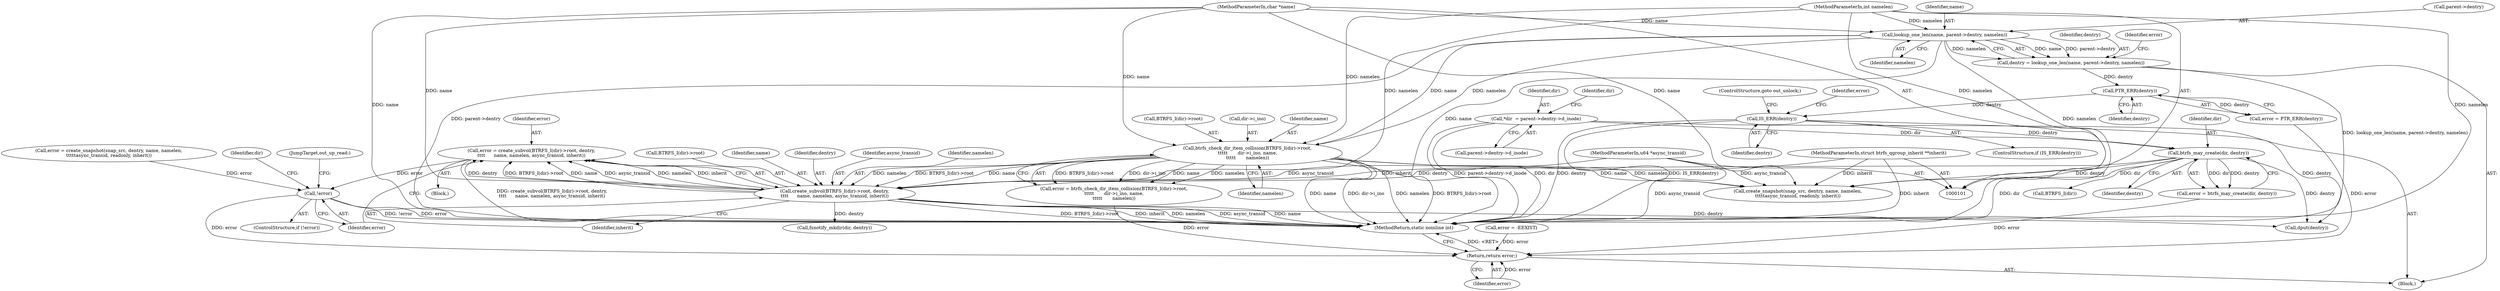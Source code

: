 digraph "0_linux_9c52057c698fb96f8f07e7a4bcf4801a092bda89_1@API" {
"1000211" [label="(Call,error = create_subvol(BTRFS_I(dir)->root, dentry,\n\t\t\t\t      name, namelen, async_transid, inherit))"];
"1000213" [label="(Call,create_subvol(BTRFS_I(dir)->root, dentry,\n\t\t\t\t      name, namelen, async_transid, inherit))"];
"1000161" [label="(Call,btrfs_check_dir_item_collision(BTRFS_I(dir)->root,\n\t\t\t\t\t       dir->i_ino, name,\n\t\t\t\t\t       namelen))"];
"1000128" [label="(Call,lookup_one_len(name, parent->dentry, namelen))"];
"1000103" [label="(MethodParameterIn,char *name)"];
"1000104" [label="(MethodParameterIn,int namelen)"];
"1000153" [label="(Call,btrfs_may_create(dir, dentry))"];
"1000111" [label="(Call,*dir  = parent->dentry->d_inode)"];
"1000139" [label="(Call,IS_ERR(dentry))"];
"1000136" [label="(Call,PTR_ERR(dentry))"];
"1000126" [label="(Call,dentry = lookup_one_len(name, parent->dentry, namelen))"];
"1000106" [label="(MethodParameterIn,u64 *async_transid)"];
"1000108" [label="(MethodParameterIn,struct btrfs_qgroup_inherit **inherit)"];
"1000224" [label="(Call,!error)"];
"1000249" [label="(Return,return error;)"];
"1000137" [label="(Identifier,dentry)"];
"1000109" [label="(Block,)"];
"1000227" [label="(Identifier,dir)"];
"1000250" [label="(Identifier,error)"];
"1000214" [label="(Call,BTRFS_I(dir)->root)"];
"1000141" [label="(ControlStructure,goto out_unlock;)"];
"1000151" [label="(Call,error = btrfs_may_create(dir, dentry))"];
"1000211" [label="(Call,error = create_subvol(BTRFS_I(dir)->root, dentry,\n\t\t\t\t      name, namelen, async_transid, inherit))"];
"1000162" [label="(Call,BTRFS_I(dir)->root)"];
"1000153" [label="(Call,btrfs_may_create(dir, dentry))"];
"1000201" [label="(Call,create_snapshot(snap_src, dentry, name, namelen,\n\t\t\t\t\tasync_transid, readonly, inherit))"];
"1000126" [label="(Call,dentry = lookup_one_len(name, parent->dentry, namelen))"];
"1000219" [label="(Identifier,name)"];
"1000213" [label="(Call,create_subvol(BTRFS_I(dir)->root, dentry,\n\t\t\t\t      name, namelen, async_transid, inherit))"];
"1000129" [label="(Identifier,name)"];
"1000224" [label="(Call,!error)"];
"1000127" [label="(Identifier,dentry)"];
"1000241" [label="(Call,dput(dentry))"];
"1000229" [label="(JumpTarget,out_up_read:)"];
"1000212" [label="(Identifier,error)"];
"1000210" [label="(Block,)"];
"1000218" [label="(Identifier,dentry)"];
"1000112" [label="(Identifier,dir)"];
"1000223" [label="(ControlStructure,if (!error))"];
"1000139" [label="(Call,IS_ERR(dentry))"];
"1000159" [label="(Call,error = btrfs_check_dir_item_collision(BTRFS_I(dir)->root,\n\t\t\t\t\t       dir->i_ino, name,\n\t\t\t\t\t       namelen))"];
"1000170" [label="(Identifier,namelen)"];
"1000161" [label="(Call,btrfs_check_dir_item_collision(BTRFS_I(dir)->root,\n\t\t\t\t\t       dir->i_ino, name,\n\t\t\t\t\t       namelen))"];
"1000163" [label="(Call,BTRFS_I(dir))"];
"1000143" [label="(Identifier,error)"];
"1000136" [label="(Call,PTR_ERR(dentry))"];
"1000249" [label="(Return,return error;)"];
"1000166" [label="(Call,dir->i_ino)"];
"1000104" [label="(MethodParameterIn,int namelen)"];
"1000221" [label="(Identifier,async_transid)"];
"1000106" [label="(MethodParameterIn,u64 *async_transid)"];
"1000128" [label="(Call,lookup_one_len(name, parent->dentry, namelen))"];
"1000133" [label="(Identifier,namelen)"];
"1000155" [label="(Identifier,dentry)"];
"1000220" [label="(Identifier,namelen)"];
"1000222" [label="(Identifier,inherit)"];
"1000123" [label="(Identifier,dir)"];
"1000138" [label="(ControlStructure,if (IS_ERR(dentry)))"];
"1000199" [label="(Call,error = create_snapshot(snap_src, dentry, name, namelen,\n\t\t\t\t\tasync_transid, readonly, inherit))"];
"1000111" [label="(Call,*dir  = parent->dentry->d_inode)"];
"1000226" [label="(Call,fsnotify_mkdir(dir, dentry))"];
"1000113" [label="(Call,parent->dentry->d_inode)"];
"1000225" [label="(Identifier,error)"];
"1000134" [label="(Call,error = PTR_ERR(dentry))"];
"1000169" [label="(Identifier,name)"];
"1000154" [label="(Identifier,dir)"];
"1000108" [label="(MethodParameterIn,struct btrfs_qgroup_inherit **inherit)"];
"1000140" [label="(Identifier,dentry)"];
"1000103" [label="(MethodParameterIn,char *name)"];
"1000142" [label="(Call,error = -EEXIST)"];
"1000135" [label="(Identifier,error)"];
"1000251" [label="(MethodReturn,static noinline int)"];
"1000130" [label="(Call,parent->dentry)"];
"1000211" -> "1000210"  [label="AST: "];
"1000211" -> "1000213"  [label="CFG: "];
"1000212" -> "1000211"  [label="AST: "];
"1000213" -> "1000211"  [label="AST: "];
"1000225" -> "1000211"  [label="CFG: "];
"1000211" -> "1000251"  [label="DDG: create_subvol(BTRFS_I(dir)->root, dentry,\n\t\t\t\t      name, namelen, async_transid, inherit)"];
"1000213" -> "1000211"  [label="DDG: dentry"];
"1000213" -> "1000211"  [label="DDG: BTRFS_I(dir)->root"];
"1000213" -> "1000211"  [label="DDG: name"];
"1000213" -> "1000211"  [label="DDG: async_transid"];
"1000213" -> "1000211"  [label="DDG: namelen"];
"1000213" -> "1000211"  [label="DDG: inherit"];
"1000211" -> "1000224"  [label="DDG: error"];
"1000213" -> "1000222"  [label="CFG: "];
"1000214" -> "1000213"  [label="AST: "];
"1000218" -> "1000213"  [label="AST: "];
"1000219" -> "1000213"  [label="AST: "];
"1000220" -> "1000213"  [label="AST: "];
"1000221" -> "1000213"  [label="AST: "];
"1000222" -> "1000213"  [label="AST: "];
"1000213" -> "1000251"  [label="DDG: async_transid"];
"1000213" -> "1000251"  [label="DDG: name"];
"1000213" -> "1000251"  [label="DDG: BTRFS_I(dir)->root"];
"1000213" -> "1000251"  [label="DDG: inherit"];
"1000213" -> "1000251"  [label="DDG: namelen"];
"1000161" -> "1000213"  [label="DDG: BTRFS_I(dir)->root"];
"1000161" -> "1000213"  [label="DDG: name"];
"1000161" -> "1000213"  [label="DDG: namelen"];
"1000153" -> "1000213"  [label="DDG: dentry"];
"1000103" -> "1000213"  [label="DDG: name"];
"1000104" -> "1000213"  [label="DDG: namelen"];
"1000106" -> "1000213"  [label="DDG: async_transid"];
"1000108" -> "1000213"  [label="DDG: inherit"];
"1000213" -> "1000226"  [label="DDG: dentry"];
"1000213" -> "1000241"  [label="DDG: dentry"];
"1000161" -> "1000159"  [label="AST: "];
"1000161" -> "1000170"  [label="CFG: "];
"1000162" -> "1000161"  [label="AST: "];
"1000166" -> "1000161"  [label="AST: "];
"1000169" -> "1000161"  [label="AST: "];
"1000170" -> "1000161"  [label="AST: "];
"1000159" -> "1000161"  [label="CFG: "];
"1000161" -> "1000251"  [label="DDG: name"];
"1000161" -> "1000251"  [label="DDG: dir->i_ino"];
"1000161" -> "1000251"  [label="DDG: namelen"];
"1000161" -> "1000251"  [label="DDG: BTRFS_I(dir)->root"];
"1000161" -> "1000159"  [label="DDG: BTRFS_I(dir)->root"];
"1000161" -> "1000159"  [label="DDG: dir->i_ino"];
"1000161" -> "1000159"  [label="DDG: name"];
"1000161" -> "1000159"  [label="DDG: namelen"];
"1000128" -> "1000161"  [label="DDG: name"];
"1000128" -> "1000161"  [label="DDG: namelen"];
"1000103" -> "1000161"  [label="DDG: name"];
"1000104" -> "1000161"  [label="DDG: namelen"];
"1000161" -> "1000201"  [label="DDG: name"];
"1000161" -> "1000201"  [label="DDG: namelen"];
"1000128" -> "1000126"  [label="AST: "];
"1000128" -> "1000133"  [label="CFG: "];
"1000129" -> "1000128"  [label="AST: "];
"1000130" -> "1000128"  [label="AST: "];
"1000133" -> "1000128"  [label="AST: "];
"1000126" -> "1000128"  [label="CFG: "];
"1000128" -> "1000251"  [label="DDG: parent->dentry"];
"1000128" -> "1000251"  [label="DDG: name"];
"1000128" -> "1000251"  [label="DDG: namelen"];
"1000128" -> "1000126"  [label="DDG: name"];
"1000128" -> "1000126"  [label="DDG: parent->dentry"];
"1000128" -> "1000126"  [label="DDG: namelen"];
"1000103" -> "1000128"  [label="DDG: name"];
"1000104" -> "1000128"  [label="DDG: namelen"];
"1000103" -> "1000101"  [label="AST: "];
"1000103" -> "1000251"  [label="DDG: name"];
"1000103" -> "1000201"  [label="DDG: name"];
"1000104" -> "1000101"  [label="AST: "];
"1000104" -> "1000251"  [label="DDG: namelen"];
"1000104" -> "1000201"  [label="DDG: namelen"];
"1000153" -> "1000151"  [label="AST: "];
"1000153" -> "1000155"  [label="CFG: "];
"1000154" -> "1000153"  [label="AST: "];
"1000155" -> "1000153"  [label="AST: "];
"1000151" -> "1000153"  [label="CFG: "];
"1000153" -> "1000251"  [label="DDG: dir"];
"1000153" -> "1000151"  [label="DDG: dir"];
"1000153" -> "1000151"  [label="DDG: dentry"];
"1000111" -> "1000153"  [label="DDG: dir"];
"1000139" -> "1000153"  [label="DDG: dentry"];
"1000153" -> "1000163"  [label="DDG: dir"];
"1000153" -> "1000201"  [label="DDG: dentry"];
"1000153" -> "1000241"  [label="DDG: dentry"];
"1000111" -> "1000109"  [label="AST: "];
"1000111" -> "1000113"  [label="CFG: "];
"1000112" -> "1000111"  [label="AST: "];
"1000113" -> "1000111"  [label="AST: "];
"1000123" -> "1000111"  [label="CFG: "];
"1000111" -> "1000251"  [label="DDG: dir"];
"1000111" -> "1000251"  [label="DDG: parent->dentry->d_inode"];
"1000139" -> "1000138"  [label="AST: "];
"1000139" -> "1000140"  [label="CFG: "];
"1000140" -> "1000139"  [label="AST: "];
"1000141" -> "1000139"  [label="CFG: "];
"1000143" -> "1000139"  [label="CFG: "];
"1000139" -> "1000251"  [label="DDG: IS_ERR(dentry)"];
"1000139" -> "1000251"  [label="DDG: dentry"];
"1000136" -> "1000139"  [label="DDG: dentry"];
"1000139" -> "1000241"  [label="DDG: dentry"];
"1000136" -> "1000134"  [label="AST: "];
"1000136" -> "1000137"  [label="CFG: "];
"1000137" -> "1000136"  [label="AST: "];
"1000134" -> "1000136"  [label="CFG: "];
"1000136" -> "1000134"  [label="DDG: dentry"];
"1000126" -> "1000136"  [label="DDG: dentry"];
"1000126" -> "1000109"  [label="AST: "];
"1000127" -> "1000126"  [label="AST: "];
"1000135" -> "1000126"  [label="CFG: "];
"1000126" -> "1000251"  [label="DDG: lookup_one_len(name, parent->dentry, namelen)"];
"1000106" -> "1000101"  [label="AST: "];
"1000106" -> "1000251"  [label="DDG: async_transid"];
"1000106" -> "1000201"  [label="DDG: async_transid"];
"1000108" -> "1000101"  [label="AST: "];
"1000108" -> "1000251"  [label="DDG: inherit"];
"1000108" -> "1000201"  [label="DDG: inherit"];
"1000224" -> "1000223"  [label="AST: "];
"1000224" -> "1000225"  [label="CFG: "];
"1000225" -> "1000224"  [label="AST: "];
"1000227" -> "1000224"  [label="CFG: "];
"1000229" -> "1000224"  [label="CFG: "];
"1000224" -> "1000251"  [label="DDG: error"];
"1000224" -> "1000251"  [label="DDG: !error"];
"1000199" -> "1000224"  [label="DDG: error"];
"1000224" -> "1000249"  [label="DDG: error"];
"1000249" -> "1000109"  [label="AST: "];
"1000249" -> "1000250"  [label="CFG: "];
"1000250" -> "1000249"  [label="AST: "];
"1000251" -> "1000249"  [label="CFG: "];
"1000249" -> "1000251"  [label="DDG: <RET>"];
"1000250" -> "1000249"  [label="DDG: error"];
"1000159" -> "1000249"  [label="DDG: error"];
"1000151" -> "1000249"  [label="DDG: error"];
"1000134" -> "1000249"  [label="DDG: error"];
"1000142" -> "1000249"  [label="DDG: error"];
}
